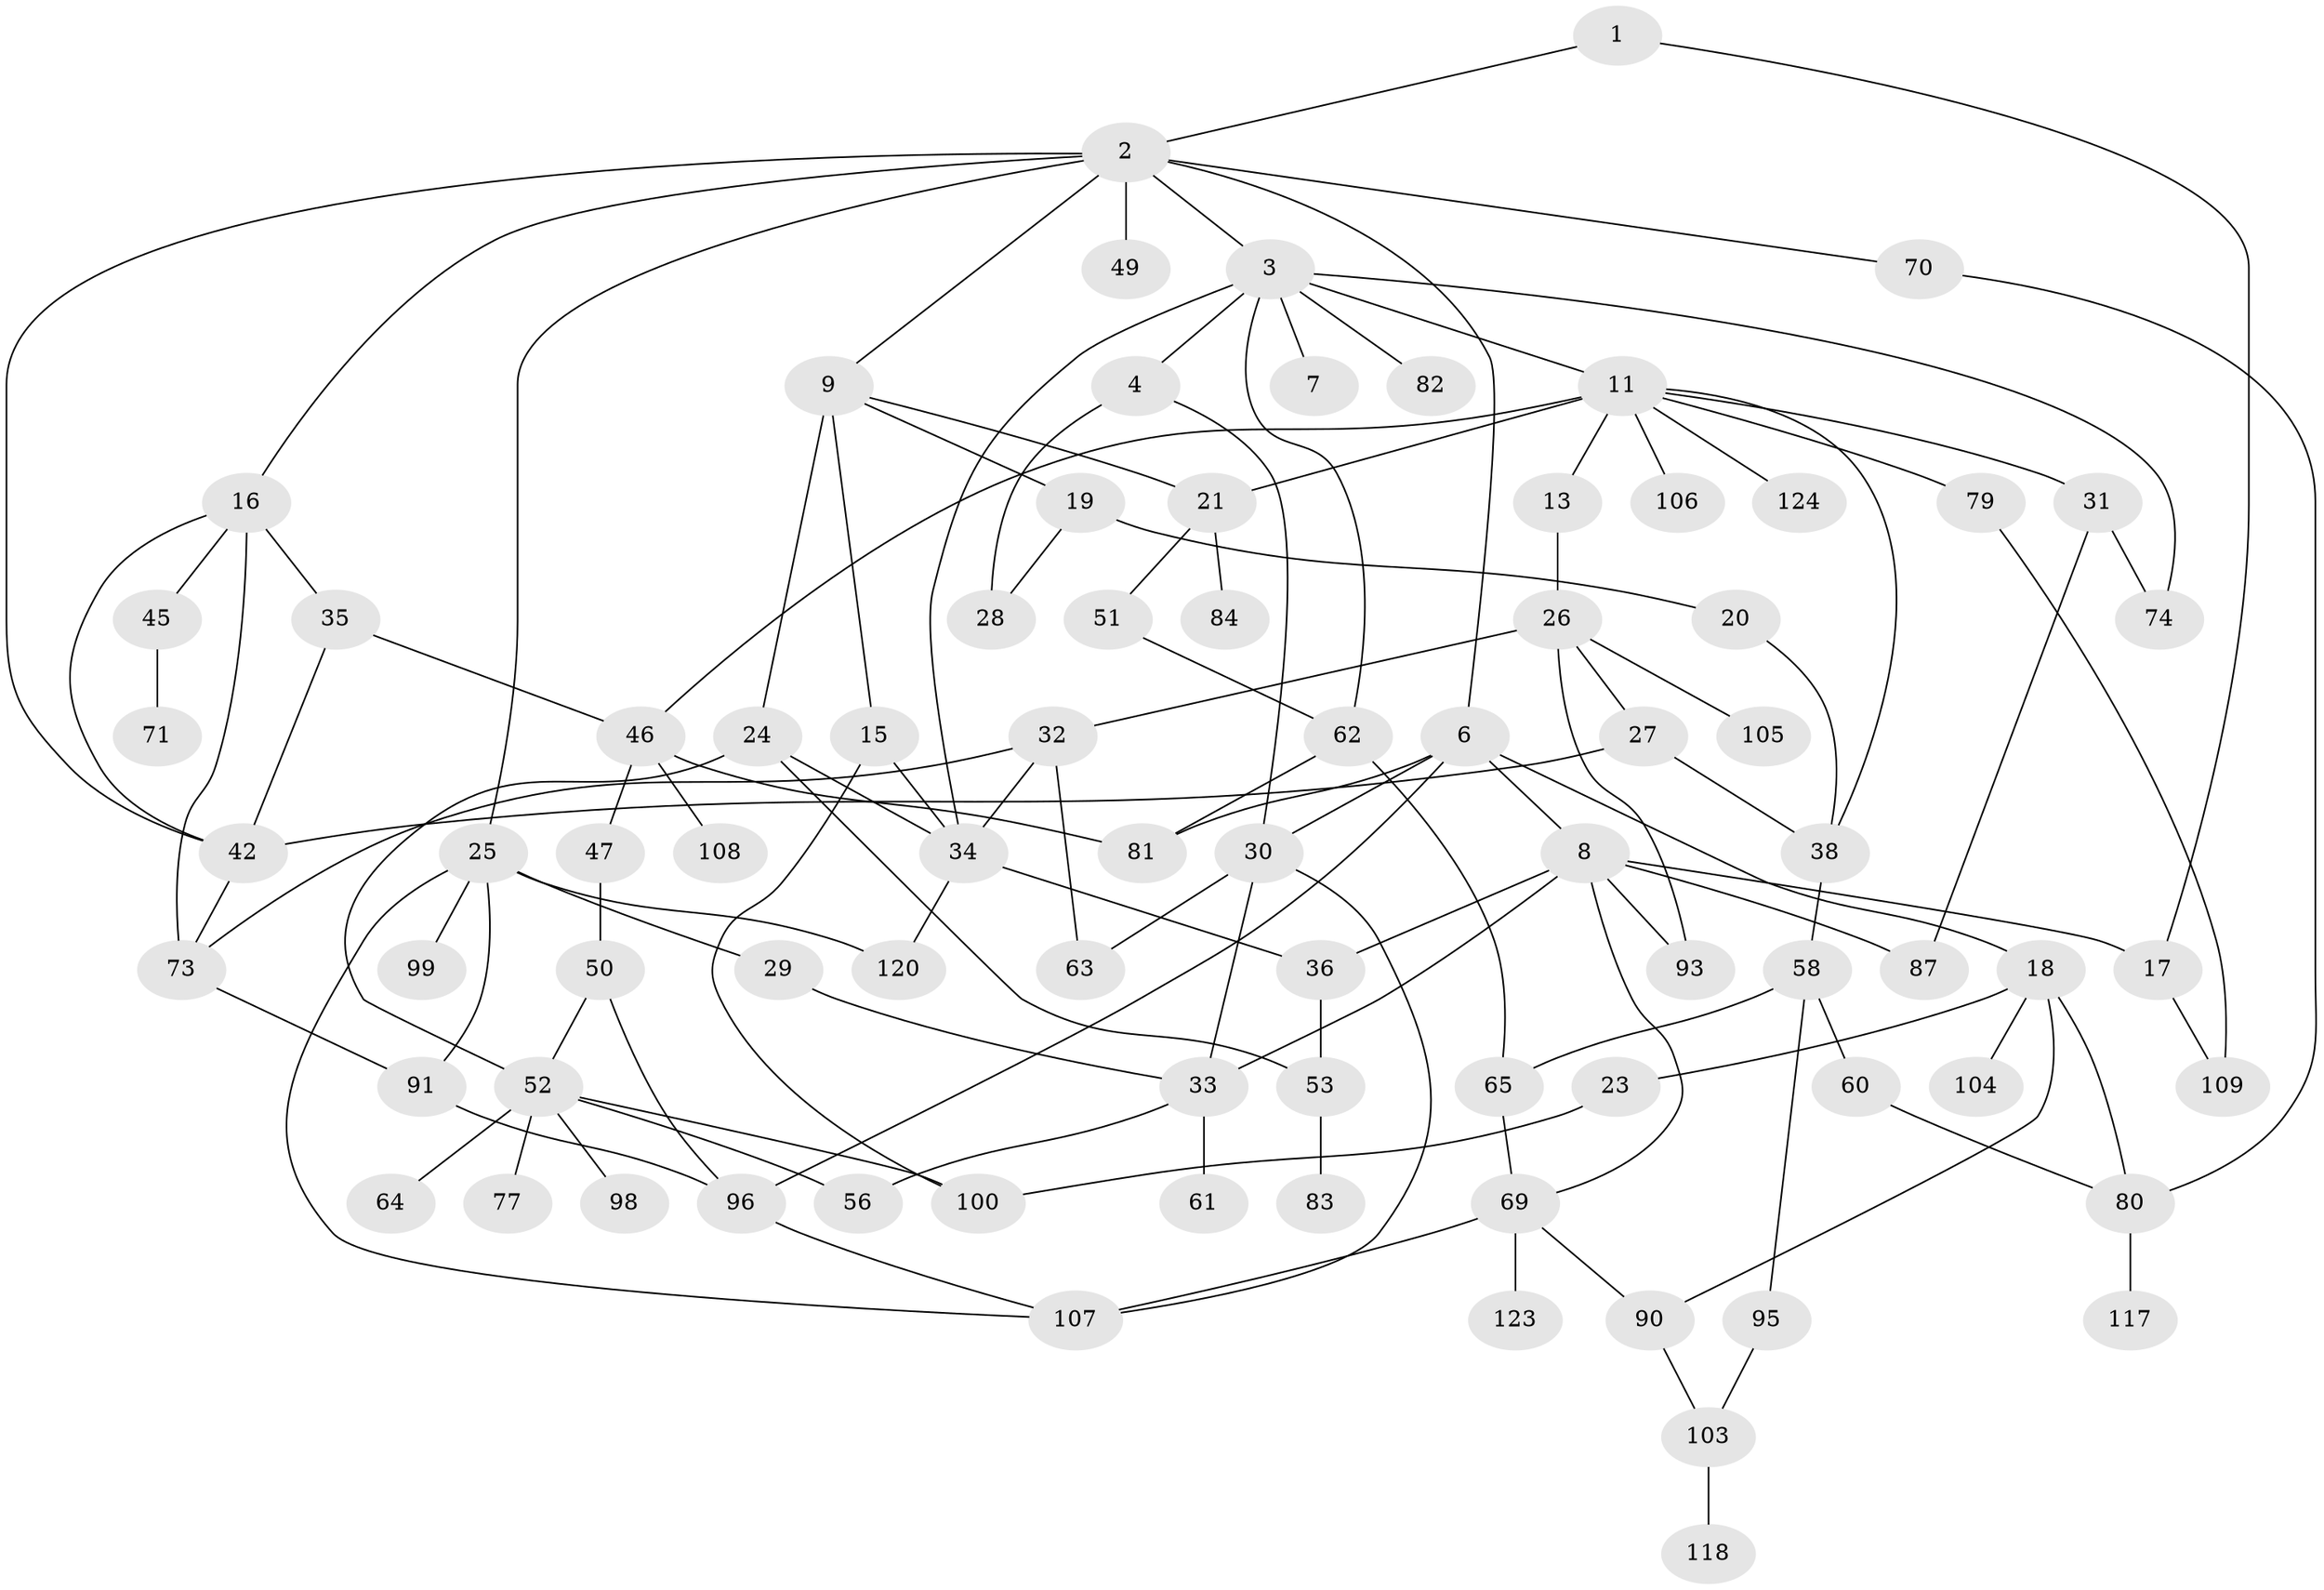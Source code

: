 // Generated by graph-tools (version 1.1) at 2025/51/02/27/25 19:51:39]
// undirected, 82 vertices, 125 edges
graph export_dot {
graph [start="1"]
  node [color=gray90,style=filled];
  1;
  2 [super="+5"];
  3 [super="+92"];
  4 [super="+22"];
  6 [super="+86"];
  7;
  8 [super="+10"];
  9 [super="+44"];
  11 [super="+12"];
  13 [super="+14"];
  15;
  16 [super="+48"];
  17 [super="+37"];
  18 [super="+39"];
  19;
  20;
  21;
  23 [super="+41"];
  24;
  25 [super="+72"];
  26 [super="+57"];
  27 [super="+40"];
  28 [super="+43"];
  29 [super="+111"];
  30 [super="+55"];
  31;
  32 [super="+66"];
  33 [super="+54"];
  34 [super="+67"];
  35;
  36;
  38 [super="+89"];
  42 [super="+97"];
  45;
  46 [super="+76"];
  47;
  49 [super="+68"];
  50 [super="+94"];
  51;
  52 [super="+59"];
  53 [super="+113"];
  56 [super="+110"];
  58 [super="+78"];
  60;
  61;
  62 [super="+88"];
  63;
  64;
  65;
  69 [super="+101"];
  70;
  71;
  73 [super="+75"];
  74 [super="+121"];
  77;
  79 [super="+85"];
  80 [super="+102"];
  81;
  82;
  83;
  84 [super="+112"];
  87;
  90;
  91;
  93;
  95;
  96;
  98;
  99;
  100 [super="+116"];
  103 [super="+114"];
  104;
  105;
  106;
  107;
  108 [super="+115"];
  109 [super="+119"];
  117;
  118;
  120 [super="+122"];
  123;
  124;
  1 -- 2;
  1 -- 17;
  2 -- 3;
  2 -- 6;
  2 -- 9;
  2 -- 25;
  2 -- 49;
  2 -- 70;
  2 -- 42;
  2 -- 16;
  3 -- 4 [weight=2];
  3 -- 7;
  3 -- 11 [weight=2];
  3 -- 62;
  3 -- 82;
  3 -- 74;
  3 -- 34;
  4 -- 30;
  4 -- 28;
  6 -- 8;
  6 -- 18;
  6 -- 96;
  6 -- 81;
  6 -- 30;
  8 -- 17;
  8 -- 36;
  8 -- 69;
  8 -- 93;
  8 -- 33;
  8 -- 87;
  9 -- 15;
  9 -- 19;
  9 -- 24;
  9 -- 21;
  11 -- 21;
  11 -- 31;
  11 -- 79;
  11 -- 106;
  11 -- 124;
  11 -- 13;
  11 -- 46;
  11 -- 38;
  13 -- 26;
  15 -- 100;
  15 -- 34;
  16 -- 35;
  16 -- 45;
  16 -- 42;
  16 -- 73;
  17 -- 109;
  18 -- 23;
  18 -- 80;
  18 -- 104;
  18 -- 90;
  19 -- 20;
  19 -- 28;
  20 -- 38;
  21 -- 51;
  21 -- 84;
  23 -- 100;
  24 -- 34;
  24 -- 52;
  24 -- 53;
  25 -- 29;
  25 -- 120;
  25 -- 99;
  25 -- 91;
  25 -- 107;
  26 -- 27;
  26 -- 32;
  26 -- 105;
  26 -- 93;
  27 -- 38;
  27 -- 42;
  29 -- 33;
  30 -- 63;
  30 -- 33;
  30 -- 107;
  31 -- 74;
  31 -- 87;
  32 -- 63;
  32 -- 73;
  32 -- 34;
  33 -- 56;
  33 -- 61;
  34 -- 36;
  34 -- 120;
  35 -- 42;
  35 -- 46;
  36 -- 53;
  38 -- 58 [weight=2];
  42 -- 73;
  45 -- 71;
  46 -- 47;
  46 -- 81;
  46 -- 108;
  47 -- 50;
  50 -- 96;
  50 -- 52;
  51 -- 62;
  52 -- 56;
  52 -- 77;
  52 -- 100;
  52 -- 64;
  52 -- 98;
  53 -- 83;
  58 -- 60;
  58 -- 65;
  58 -- 95;
  60 -- 80;
  62 -- 65;
  62 -- 81;
  65 -- 69;
  69 -- 123;
  69 -- 90;
  69 -- 107;
  70 -- 80;
  73 -- 91;
  79 -- 109;
  80 -- 117;
  90 -- 103;
  91 -- 96;
  95 -- 103;
  96 -- 107;
  103 -- 118;
}

